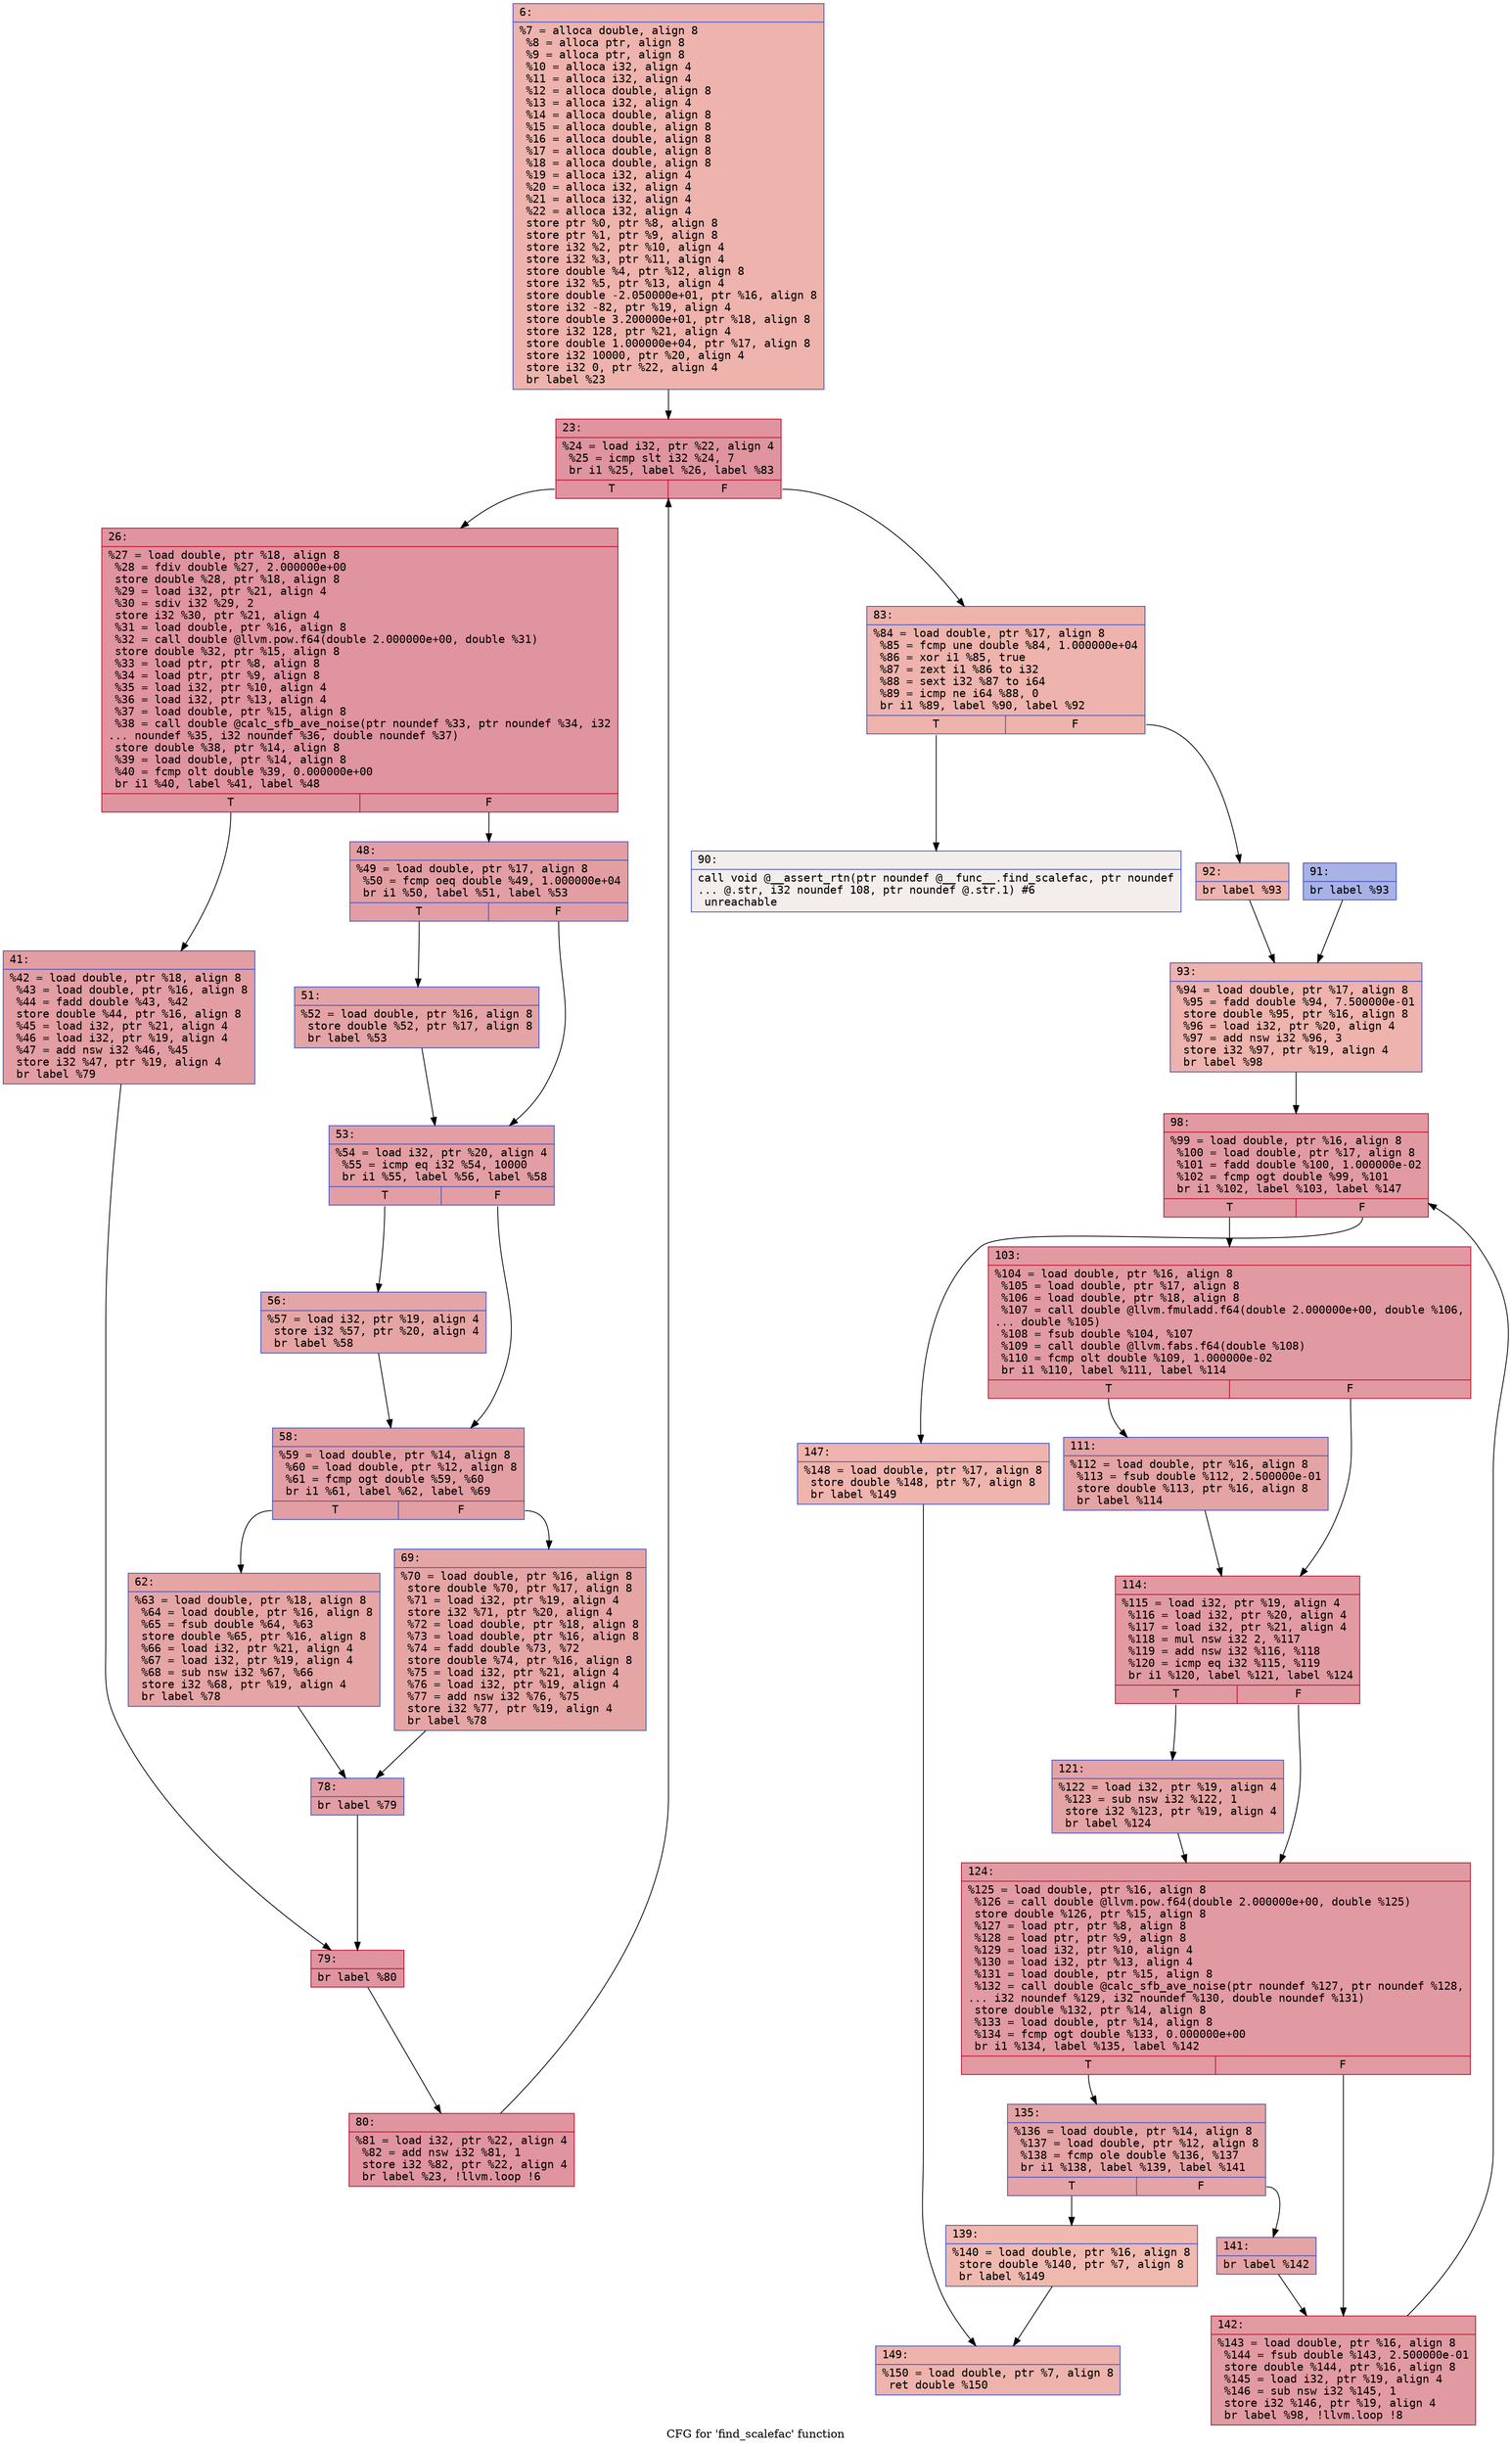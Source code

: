 digraph "CFG for 'find_scalefac' function" {
	label="CFG for 'find_scalefac' function";

	Node0x6000002be3a0 [shape=record,color="#3d50c3ff", style=filled, fillcolor="#d6524470" fontname="Courier",label="{6:\l|  %7 = alloca double, align 8\l  %8 = alloca ptr, align 8\l  %9 = alloca ptr, align 8\l  %10 = alloca i32, align 4\l  %11 = alloca i32, align 4\l  %12 = alloca double, align 8\l  %13 = alloca i32, align 4\l  %14 = alloca double, align 8\l  %15 = alloca double, align 8\l  %16 = alloca double, align 8\l  %17 = alloca double, align 8\l  %18 = alloca double, align 8\l  %19 = alloca i32, align 4\l  %20 = alloca i32, align 4\l  %21 = alloca i32, align 4\l  %22 = alloca i32, align 4\l  store ptr %0, ptr %8, align 8\l  store ptr %1, ptr %9, align 8\l  store i32 %2, ptr %10, align 4\l  store i32 %3, ptr %11, align 4\l  store double %4, ptr %12, align 8\l  store i32 %5, ptr %13, align 4\l  store double -2.050000e+01, ptr %16, align 8\l  store i32 -82, ptr %19, align 4\l  store double 3.200000e+01, ptr %18, align 8\l  store i32 128, ptr %21, align 4\l  store double 1.000000e+04, ptr %17, align 8\l  store i32 10000, ptr %20, align 4\l  store i32 0, ptr %22, align 4\l  br label %23\l}"];
	Node0x6000002be3a0 -> Node0x6000002be3f0[tooltip="6 -> 23\nProbability 100.00%" ];
	Node0x6000002be3f0 [shape=record,color="#b70d28ff", style=filled, fillcolor="#b70d2870" fontname="Courier",label="{23:\l|  %24 = load i32, ptr %22, align 4\l  %25 = icmp slt i32 %24, 7\l  br i1 %25, label %26, label %83\l|{<s0>T|<s1>F}}"];
	Node0x6000002be3f0:s0 -> Node0x6000002be440[tooltip="23 -> 26\nProbability 96.88%" ];
	Node0x6000002be3f0:s1 -> Node0x6000002be800[tooltip="23 -> 83\nProbability 3.12%" ];
	Node0x6000002be440 [shape=record,color="#b70d28ff", style=filled, fillcolor="#b70d2870" fontname="Courier",label="{26:\l|  %27 = load double, ptr %18, align 8\l  %28 = fdiv double %27, 2.000000e+00\l  store double %28, ptr %18, align 8\l  %29 = load i32, ptr %21, align 4\l  %30 = sdiv i32 %29, 2\l  store i32 %30, ptr %21, align 4\l  %31 = load double, ptr %16, align 8\l  %32 = call double @llvm.pow.f64(double 2.000000e+00, double %31)\l  store double %32, ptr %15, align 8\l  %33 = load ptr, ptr %8, align 8\l  %34 = load ptr, ptr %9, align 8\l  %35 = load i32, ptr %10, align 4\l  %36 = load i32, ptr %13, align 4\l  %37 = load double, ptr %15, align 8\l  %38 = call double @calc_sfb_ave_noise(ptr noundef %33, ptr noundef %34, i32\l... noundef %35, i32 noundef %36, double noundef %37)\l  store double %38, ptr %14, align 8\l  %39 = load double, ptr %14, align 8\l  %40 = fcmp olt double %39, 0.000000e+00\l  br i1 %40, label %41, label %48\l|{<s0>T|<s1>F}}"];
	Node0x6000002be440:s0 -> Node0x6000002be490[tooltip="26 -> 41\nProbability 50.00%" ];
	Node0x6000002be440:s1 -> Node0x6000002be4e0[tooltip="26 -> 48\nProbability 50.00%" ];
	Node0x6000002be490 [shape=record,color="#3d50c3ff", style=filled, fillcolor="#be242e70" fontname="Courier",label="{41:\l|  %42 = load double, ptr %18, align 8\l  %43 = load double, ptr %16, align 8\l  %44 = fadd double %43, %42\l  store double %44, ptr %16, align 8\l  %45 = load i32, ptr %21, align 4\l  %46 = load i32, ptr %19, align 4\l  %47 = add nsw i32 %46, %45\l  store i32 %47, ptr %19, align 4\l  br label %79\l}"];
	Node0x6000002be490 -> Node0x6000002be760[tooltip="41 -> 79\nProbability 100.00%" ];
	Node0x6000002be4e0 [shape=record,color="#3d50c3ff", style=filled, fillcolor="#be242e70" fontname="Courier",label="{48:\l|  %49 = load double, ptr %17, align 8\l  %50 = fcmp oeq double %49, 1.000000e+04\l  br i1 %50, label %51, label %53\l|{<s0>T|<s1>F}}"];
	Node0x6000002be4e0:s0 -> Node0x6000002be530[tooltip="48 -> 51\nProbability 62.50%" ];
	Node0x6000002be4e0:s1 -> Node0x6000002be580[tooltip="48 -> 53\nProbability 37.50%" ];
	Node0x6000002be530 [shape=record,color="#3d50c3ff", style=filled, fillcolor="#c32e3170" fontname="Courier",label="{51:\l|  %52 = load double, ptr %16, align 8\l  store double %52, ptr %17, align 8\l  br label %53\l}"];
	Node0x6000002be530 -> Node0x6000002be580[tooltip="51 -> 53\nProbability 100.00%" ];
	Node0x6000002be580 [shape=record,color="#3d50c3ff", style=filled, fillcolor="#be242e70" fontname="Courier",label="{53:\l|  %54 = load i32, ptr %20, align 4\l  %55 = icmp eq i32 %54, 10000\l  br i1 %55, label %56, label %58\l|{<s0>T|<s1>F}}"];
	Node0x6000002be580:s0 -> Node0x6000002be5d0[tooltip="53 -> 56\nProbability 50.00%" ];
	Node0x6000002be580:s1 -> Node0x6000002be620[tooltip="53 -> 58\nProbability 50.00%" ];
	Node0x6000002be5d0 [shape=record,color="#3d50c3ff", style=filled, fillcolor="#c5333470" fontname="Courier",label="{56:\l|  %57 = load i32, ptr %19, align 4\l  store i32 %57, ptr %20, align 4\l  br label %58\l}"];
	Node0x6000002be5d0 -> Node0x6000002be620[tooltip="56 -> 58\nProbability 100.00%" ];
	Node0x6000002be620 [shape=record,color="#3d50c3ff", style=filled, fillcolor="#be242e70" fontname="Courier",label="{58:\l|  %59 = load double, ptr %14, align 8\l  %60 = load double, ptr %12, align 8\l  %61 = fcmp ogt double %59, %60\l  br i1 %61, label %62, label %69\l|{<s0>T|<s1>F}}"];
	Node0x6000002be620:s0 -> Node0x6000002be670[tooltip="58 -> 62\nProbability 50.00%" ];
	Node0x6000002be620:s1 -> Node0x6000002be6c0[tooltip="58 -> 69\nProbability 50.00%" ];
	Node0x6000002be670 [shape=record,color="#3d50c3ff", style=filled, fillcolor="#c5333470" fontname="Courier",label="{62:\l|  %63 = load double, ptr %18, align 8\l  %64 = load double, ptr %16, align 8\l  %65 = fsub double %64, %63\l  store double %65, ptr %16, align 8\l  %66 = load i32, ptr %21, align 4\l  %67 = load i32, ptr %19, align 4\l  %68 = sub nsw i32 %67, %66\l  store i32 %68, ptr %19, align 4\l  br label %78\l}"];
	Node0x6000002be670 -> Node0x6000002be710[tooltip="62 -> 78\nProbability 100.00%" ];
	Node0x6000002be6c0 [shape=record,color="#3d50c3ff", style=filled, fillcolor="#c5333470" fontname="Courier",label="{69:\l|  %70 = load double, ptr %16, align 8\l  store double %70, ptr %17, align 8\l  %71 = load i32, ptr %19, align 4\l  store i32 %71, ptr %20, align 4\l  %72 = load double, ptr %18, align 8\l  %73 = load double, ptr %16, align 8\l  %74 = fadd double %73, %72\l  store double %74, ptr %16, align 8\l  %75 = load i32, ptr %21, align 4\l  %76 = load i32, ptr %19, align 4\l  %77 = add nsw i32 %76, %75\l  store i32 %77, ptr %19, align 4\l  br label %78\l}"];
	Node0x6000002be6c0 -> Node0x6000002be710[tooltip="69 -> 78\nProbability 100.00%" ];
	Node0x6000002be710 [shape=record,color="#3d50c3ff", style=filled, fillcolor="#be242e70" fontname="Courier",label="{78:\l|  br label %79\l}"];
	Node0x6000002be710 -> Node0x6000002be760[tooltip="78 -> 79\nProbability 100.00%" ];
	Node0x6000002be760 [shape=record,color="#b70d28ff", style=filled, fillcolor="#b70d2870" fontname="Courier",label="{79:\l|  br label %80\l}"];
	Node0x6000002be760 -> Node0x6000002be7b0[tooltip="79 -> 80\nProbability 100.00%" ];
	Node0x6000002be7b0 [shape=record,color="#b70d28ff", style=filled, fillcolor="#b70d2870" fontname="Courier",label="{80:\l|  %81 = load i32, ptr %22, align 4\l  %82 = add nsw i32 %81, 1\l  store i32 %82, ptr %22, align 4\l  br label %23, !llvm.loop !6\l}"];
	Node0x6000002be7b0 -> Node0x6000002be3f0[tooltip="80 -> 23\nProbability 100.00%" ];
	Node0x6000002be800 [shape=record,color="#3d50c3ff", style=filled, fillcolor="#d6524470" fontname="Courier",label="{83:\l|  %84 = load double, ptr %17, align 8\l  %85 = fcmp une double %84, 1.000000e+04\l  %86 = xor i1 %85, true\l  %87 = zext i1 %86 to i32\l  %88 = sext i32 %87 to i64\l  %89 = icmp ne i64 %88, 0\l  br i1 %89, label %90, label %92\l|{<s0>T|<s1>F}}"];
	Node0x6000002be800:s0 -> Node0x6000002be850[tooltip="83 -> 90\nProbability 0.00%" ];
	Node0x6000002be800:s1 -> Node0x6000002be8f0[tooltip="83 -> 92\nProbability 100.00%" ];
	Node0x6000002be850 [shape=record,color="#3d50c3ff", style=filled, fillcolor="#e5d8d170" fontname="Courier",label="{90:\l|  call void @__assert_rtn(ptr noundef @__func__.find_scalefac, ptr noundef\l... @.str, i32 noundef 108, ptr noundef @.str.1) #6\l  unreachable\l}"];
	Node0x6000002be8a0 [shape=record,color="#3d50c3ff", style=filled, fillcolor="#3d50c370" fontname="Courier",label="{91:\l|  br label %93\l}"];
	Node0x6000002be8a0 -> Node0x6000002be940[tooltip="91 -> 93\nProbability 100.00%" ];
	Node0x6000002be8f0 [shape=record,color="#3d50c3ff", style=filled, fillcolor="#d6524470" fontname="Courier",label="{92:\l|  br label %93\l}"];
	Node0x6000002be8f0 -> Node0x6000002be940[tooltip="92 -> 93\nProbability 100.00%" ];
	Node0x6000002be940 [shape=record,color="#3d50c3ff", style=filled, fillcolor="#d6524470" fontname="Courier",label="{93:\l|  %94 = load double, ptr %17, align 8\l  %95 = fadd double %94, 7.500000e-01\l  store double %95, ptr %16, align 8\l  %96 = load i32, ptr %20, align 4\l  %97 = add nsw i32 %96, 3\l  store i32 %97, ptr %19, align 4\l  br label %98\l}"];
	Node0x6000002be940 -> Node0x6000002be990[tooltip="93 -> 98\nProbability 100.00%" ];
	Node0x6000002be990 [shape=record,color="#b70d28ff", style=filled, fillcolor="#bb1b2c70" fontname="Courier",label="{98:\l|  %99 = load double, ptr %16, align 8\l  %100 = load double, ptr %17, align 8\l  %101 = fadd double %100, 1.000000e-02\l  %102 = fcmp ogt double %99, %101\l  br i1 %102, label %103, label %147\l|{<s0>T|<s1>F}}"];
	Node0x6000002be990:s0 -> Node0x6000002be9e0[tooltip="98 -> 103\nProbability 96.88%" ];
	Node0x6000002be990:s1 -> Node0x6000002becb0[tooltip="98 -> 147\nProbability 3.12%" ];
	Node0x6000002be9e0 [shape=record,color="#b70d28ff", style=filled, fillcolor="#bb1b2c70" fontname="Courier",label="{103:\l|  %104 = load double, ptr %16, align 8\l  %105 = load double, ptr %17, align 8\l  %106 = load double, ptr %18, align 8\l  %107 = call double @llvm.fmuladd.f64(double 2.000000e+00, double %106,\l... double %105)\l  %108 = fsub double %104, %107\l  %109 = call double @llvm.fabs.f64(double %108)\l  %110 = fcmp olt double %109, 1.000000e-02\l  br i1 %110, label %111, label %114\l|{<s0>T|<s1>F}}"];
	Node0x6000002be9e0:s0 -> Node0x6000002bea30[tooltip="103 -> 111\nProbability 50.00%" ];
	Node0x6000002be9e0:s1 -> Node0x6000002bea80[tooltip="103 -> 114\nProbability 50.00%" ];
	Node0x6000002bea30 [shape=record,color="#3d50c3ff", style=filled, fillcolor="#c32e3170" fontname="Courier",label="{111:\l|  %112 = load double, ptr %16, align 8\l  %113 = fsub double %112, 2.500000e-01\l  store double %113, ptr %16, align 8\l  br label %114\l}"];
	Node0x6000002bea30 -> Node0x6000002bea80[tooltip="111 -> 114\nProbability 100.00%" ];
	Node0x6000002bea80 [shape=record,color="#b70d28ff", style=filled, fillcolor="#bb1b2c70" fontname="Courier",label="{114:\l|  %115 = load i32, ptr %19, align 4\l  %116 = load i32, ptr %20, align 4\l  %117 = load i32, ptr %21, align 4\l  %118 = mul nsw i32 2, %117\l  %119 = add nsw i32 %116, %118\l  %120 = icmp eq i32 %115, %119\l  br i1 %120, label %121, label %124\l|{<s0>T|<s1>F}}"];
	Node0x6000002bea80:s0 -> Node0x6000002bead0[tooltip="114 -> 121\nProbability 50.00%" ];
	Node0x6000002bea80:s1 -> Node0x6000002beb20[tooltip="114 -> 124\nProbability 50.00%" ];
	Node0x6000002bead0 [shape=record,color="#3d50c3ff", style=filled, fillcolor="#c32e3170" fontname="Courier",label="{121:\l|  %122 = load i32, ptr %19, align 4\l  %123 = sub nsw i32 %122, 1\l  store i32 %123, ptr %19, align 4\l  br label %124\l}"];
	Node0x6000002bead0 -> Node0x6000002beb20[tooltip="121 -> 124\nProbability 100.00%" ];
	Node0x6000002beb20 [shape=record,color="#b70d28ff", style=filled, fillcolor="#bb1b2c70" fontname="Courier",label="{124:\l|  %125 = load double, ptr %16, align 8\l  %126 = call double @llvm.pow.f64(double 2.000000e+00, double %125)\l  store double %126, ptr %15, align 8\l  %127 = load ptr, ptr %8, align 8\l  %128 = load ptr, ptr %9, align 8\l  %129 = load i32, ptr %10, align 4\l  %130 = load i32, ptr %13, align 4\l  %131 = load double, ptr %15, align 8\l  %132 = call double @calc_sfb_ave_noise(ptr noundef %127, ptr noundef %128,\l... i32 noundef %129, i32 noundef %130, double noundef %131)\l  store double %132, ptr %14, align 8\l  %133 = load double, ptr %14, align 8\l  %134 = fcmp ogt double %133, 0.000000e+00\l  br i1 %134, label %135, label %142\l|{<s0>T|<s1>F}}"];
	Node0x6000002beb20:s0 -> Node0x6000002beb70[tooltip="124 -> 135\nProbability 50.00%" ];
	Node0x6000002beb20:s1 -> Node0x6000002bec60[tooltip="124 -> 142\nProbability 50.00%" ];
	Node0x6000002beb70 [shape=record,color="#3d50c3ff", style=filled, fillcolor="#c32e3170" fontname="Courier",label="{135:\l|  %136 = load double, ptr %14, align 8\l  %137 = load double, ptr %12, align 8\l  %138 = fcmp ole double %136, %137\l  br i1 %138, label %139, label %141\l|{<s0>T|<s1>F}}"];
	Node0x6000002beb70:s0 -> Node0x6000002bebc0[tooltip="135 -> 139\nProbability 3.12%" ];
	Node0x6000002beb70:s1 -> Node0x6000002bec10[tooltip="135 -> 141\nProbability 96.88%" ];
	Node0x6000002bebc0 [shape=record,color="#3d50c3ff", style=filled, fillcolor="#de614d70" fontname="Courier",label="{139:\l|  %140 = load double, ptr %16, align 8\l  store double %140, ptr %7, align 8\l  br label %149\l}"];
	Node0x6000002bebc0 -> Node0x6000002bed00[tooltip="139 -> 149\nProbability 100.00%" ];
	Node0x6000002bec10 [shape=record,color="#3d50c3ff", style=filled, fillcolor="#c32e3170" fontname="Courier",label="{141:\l|  br label %142\l}"];
	Node0x6000002bec10 -> Node0x6000002bec60[tooltip="141 -> 142\nProbability 100.00%" ];
	Node0x6000002bec60 [shape=record,color="#b70d28ff", style=filled, fillcolor="#bb1b2c70" fontname="Courier",label="{142:\l|  %143 = load double, ptr %16, align 8\l  %144 = fsub double %143, 2.500000e-01\l  store double %144, ptr %16, align 8\l  %145 = load i32, ptr %19, align 4\l  %146 = sub nsw i32 %145, 1\l  store i32 %146, ptr %19, align 4\l  br label %98, !llvm.loop !8\l}"];
	Node0x6000002bec60 -> Node0x6000002be990[tooltip="142 -> 98\nProbability 100.00%" ];
	Node0x6000002becb0 [shape=record,color="#3d50c3ff", style=filled, fillcolor="#d8564670" fontname="Courier",label="{147:\l|  %148 = load double, ptr %17, align 8\l  store double %148, ptr %7, align 8\l  br label %149\l}"];
	Node0x6000002becb0 -> Node0x6000002bed00[tooltip="147 -> 149\nProbability 100.00%" ];
	Node0x6000002bed00 [shape=record,color="#3d50c3ff", style=filled, fillcolor="#d6524470" fontname="Courier",label="{149:\l|  %150 = load double, ptr %7, align 8\l  ret double %150\l}"];
}
